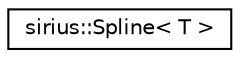 digraph "Graphical Class Hierarchy"
{
 // INTERACTIVE_SVG=YES
  edge [fontname="Helvetica",fontsize="10",labelfontname="Helvetica",labelfontsize="10"];
  node [fontname="Helvetica",fontsize="10",shape=record];
  rankdir="LR";
  Node1 [label="sirius::Spline\< T \>",height=0.2,width=0.4,color="black", fillcolor="white", style="filled",URL="$classsirius_1_1_spline.html",tooltip="Cubic spline with a not-a-knot boundary conditions. "];
}
